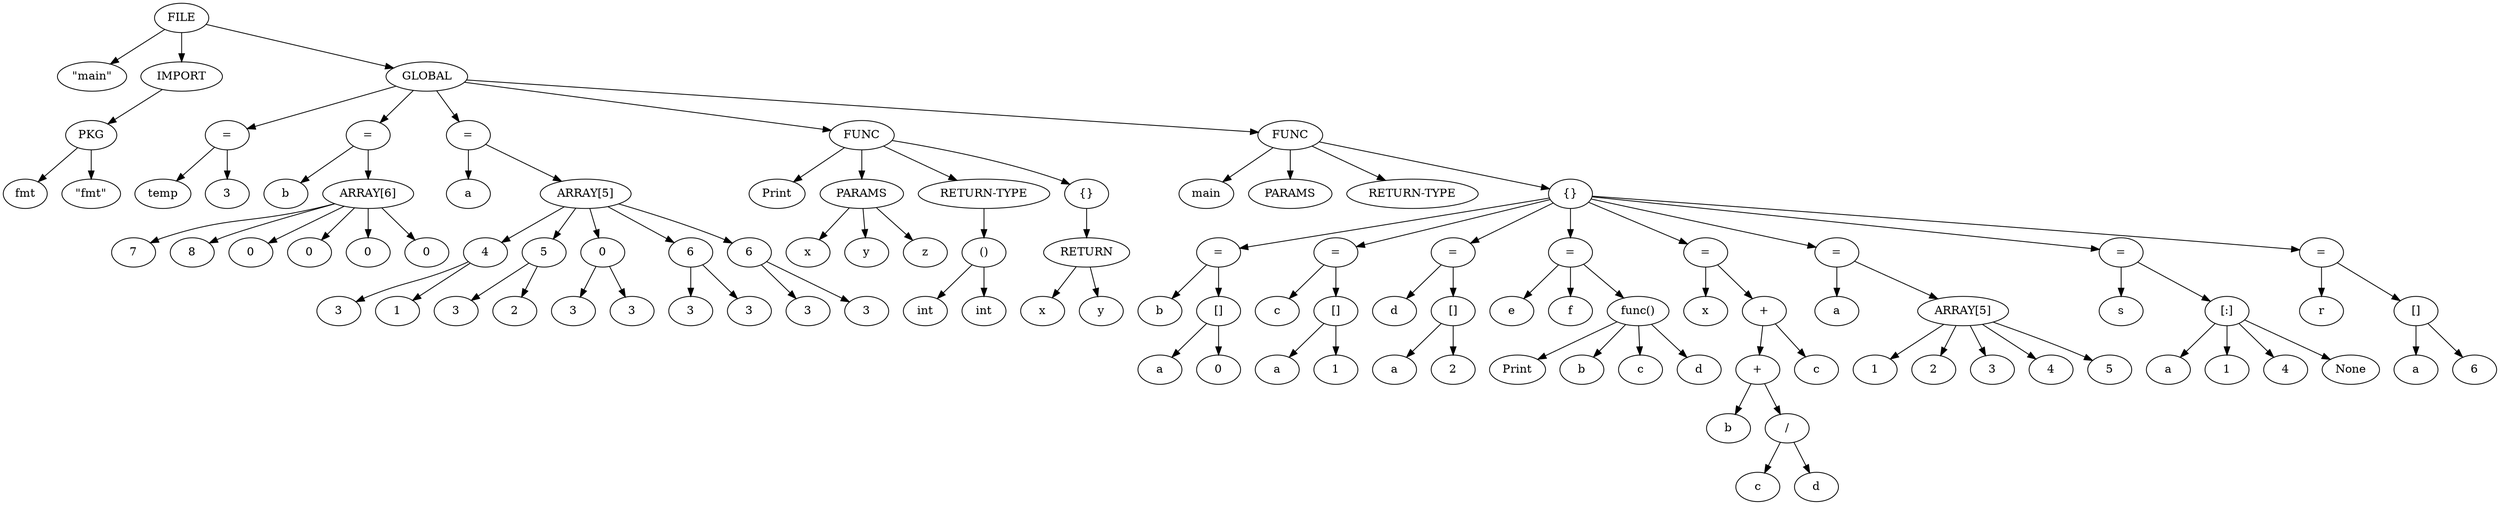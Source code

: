 digraph G {
	0 -> 1;
	0 -> 2;
	2 -> 3;
	3 -> 4;
	3 -> 5;
	0 -> 6;
	6 -> 7;
	7 -> 8;
	7 -> 9;
	6 -> 10;
	10 -> 11;
	10 -> 12;
	12 -> 13;
	12 -> 14;
	12 -> 15;
	12 -> 16;
	12 -> 17;
	12 -> 18;
	6 -> 19;
	19 -> 20;
	19 -> 21;
	21 -> 22;
	22 -> 23;
	22 -> 24;
	21 -> 25;
	25 -> 26;
	25 -> 27;
	21 -> 28;
	28 -> 29;
	28 -> 30;
	21 -> 31;
	31 -> 32;
	31 -> 33;
	21 -> 34;
	34 -> 35;
	34 -> 36;
	6 -> 37;
	37 -> 38;
	37 -> 39;
	39 -> 40;
	39 -> 41;
	39 -> 42;
	37 -> 43;
	43 -> 44;
	44 -> 45;
	44 -> 46;
	37 -> 47;
	47 -> 48;
	48 -> 49;
	48 -> 50;
	6 -> 51;
	51 -> 52;
	51 -> 53;
	51 -> 54;
	51 -> 55;
	55 -> 56;
	56 -> 57;
	56 -> 58;
	58 -> 59;
	58 -> 60;
	55 -> 61;
	61 -> 62;
	61 -> 63;
	63 -> 64;
	63 -> 65;
	55 -> 66;
	66 -> 67;
	66 -> 68;
	68 -> 69;
	68 -> 70;
	55 -> 71;
	71 -> 72;
	71 -> 73;
	71 -> 74;
	74 -> 75;
	74 -> 76;
	74 -> 77;
	74 -> 78;
	55 -> 79;
	79 -> 80;
	79 -> 81;
	81 -> 82;
	82 -> 83;
	82 -> 84;
	84 -> 85;
	84 -> 86;
	81 -> 87;
	55 -> 88;
	88 -> 89;
	88 -> 90;
	90 -> 91;
	90 -> 92;
	90 -> 93;
	90 -> 94;
	90 -> 95;
	55 -> 96;
	96 -> 97;
	96 -> 98;
	98 -> 99;
	98 -> 100;
	98 -> 101;
	98 -> 102;
	55 -> 103;
	103 -> 104;
	103 -> 105;
	105 -> 106;
	105 -> 107;
	0 [label=FILE];	1 [label="\"main\""];	2 [label="IMPORT"];	3 [label="PKG"];	4 [label="fmt"];	5 [label="\"fmt\""];	6 [label="GLOBAL"];	7 [label="="];	8 [label="temp"];	9 [label="3"];	10 [label="="];	11 [label="b"];	12 [label="ARRAY[6]"];	13 [label="7"];	14 [label="8"];	15 [label="0"];	16 [label="0"];	17 [label="0"];	18 [label="0"];	19 [label="="];	20 [label="a"];	21 [label="ARRAY[5]"];	22 [label="4"];	23 [label="3"];	24 [label="1"];	25 [label="5"];	26 [label="3"];	27 [label="2"];	28 [label="0"];	29 [label="3"];	30 [label="3"];	31 [label="6"];	32 [label="3"];	33 [label="3"];	34 [label="6"];	35 [label="3"];	36 [label="3"];	37 [label="FUNC"];	38 [label="Print"];	39 [label="PARAMS"];	40 [label="x"];	41 [label="y"];	42 [label="z"];	43 [label="RETURN-TYPE"];	44 [label="()"];	45 [label="int"];	46 [label="int"];	47 [label="{}"];	48 [label="RETURN"];	49 [label="x"];	50 [label="y"];	51 [label="FUNC"];	52 [label="main"];	53 [label="PARAMS"];	54 [label="RETURN-TYPE"];	55 [label="{}"];	56 [label="="];	57 [label="b"];	58 [label="[]"];	59 [label="a"];	60 [label="0"];	61 [label="="];	62 [label="c"];	63 [label="[]"];	64 [label="a"];	65 [label="1"];	66 [label="="];	67 [label="d"];	68 [label="[]"];	69 [label="a"];	70 [label="2"];	71 [label="="];	72 [label="e"];	73 [label="f"];	74 [label="func()"];	75 [label="Print"];	76 [label="b"];	77 [label="c"];	78 [label="d"];	79 [label="="];	80 [label="x"];	81 [label="+"];	82 [label="+"];	83 [label="b"];	84 [label="/"];	85 [label="c"];	86 [label="d"];	87 [label="c"];	88 [label="="];	89 [label="a"];	90 [label="ARRAY[5]"];	91 [label="1"];	92 [label="2"];	93 [label="3"];	94 [label="4"];	95 [label="5"];	96 [label="="];	97 [label="s"];	98 [label="[:]"];	99 [label="a"];	100 [label="1"];	101 [label="4"];	102 [label="None"];	103 [label="="];	104 [label="r"];	105 [label="[]"];	106 [label="a"];	107 [label="6"];
}